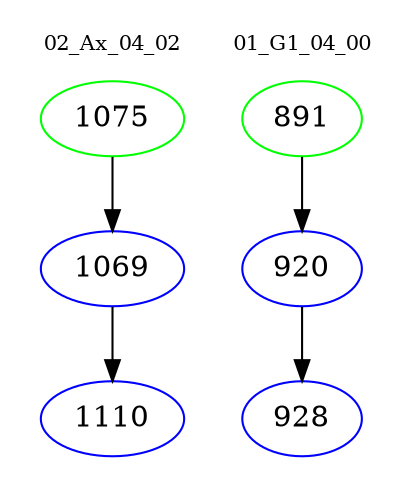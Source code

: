 digraph{
subgraph cluster_0 {
color = white
label = "02_Ax_04_02";
fontsize=10;
T0_1075 [label="1075", color="green"]
T0_1075 -> T0_1069 [color="black"]
T0_1069 [label="1069", color="blue"]
T0_1069 -> T0_1110 [color="black"]
T0_1110 [label="1110", color="blue"]
}
subgraph cluster_1 {
color = white
label = "01_G1_04_00";
fontsize=10;
T1_891 [label="891", color="green"]
T1_891 -> T1_920 [color="black"]
T1_920 [label="920", color="blue"]
T1_920 -> T1_928 [color="black"]
T1_928 [label="928", color="blue"]
}
}
